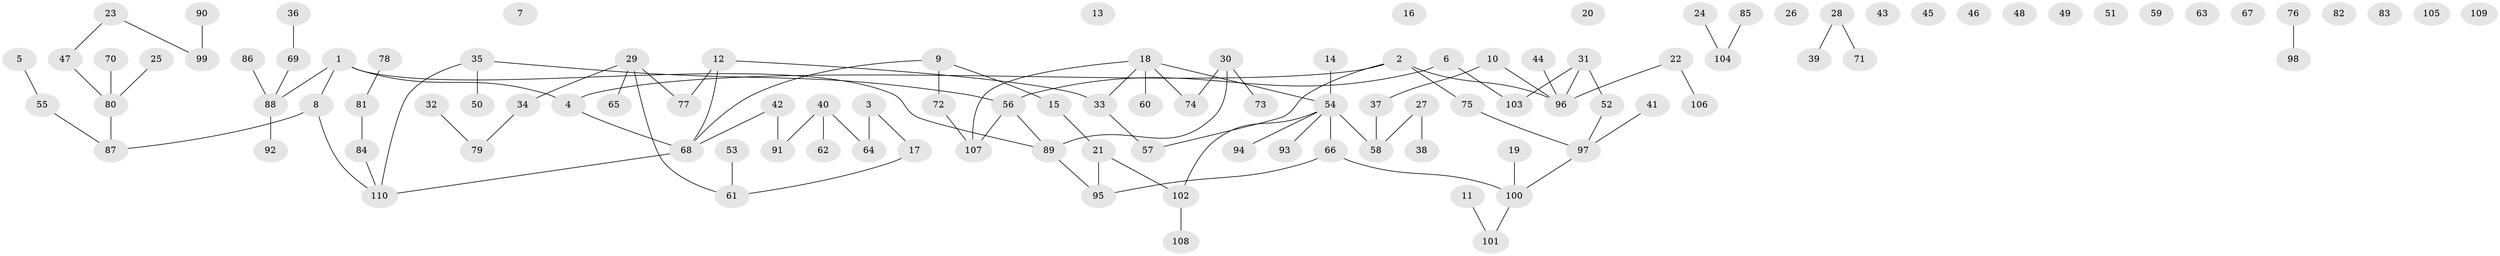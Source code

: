 // Generated by graph-tools (version 1.1) at 2025/00/03/09/25 03:00:46]
// undirected, 110 vertices, 102 edges
graph export_dot {
graph [start="1"]
  node [color=gray90,style=filled];
  1;
  2;
  3;
  4;
  5;
  6;
  7;
  8;
  9;
  10;
  11;
  12;
  13;
  14;
  15;
  16;
  17;
  18;
  19;
  20;
  21;
  22;
  23;
  24;
  25;
  26;
  27;
  28;
  29;
  30;
  31;
  32;
  33;
  34;
  35;
  36;
  37;
  38;
  39;
  40;
  41;
  42;
  43;
  44;
  45;
  46;
  47;
  48;
  49;
  50;
  51;
  52;
  53;
  54;
  55;
  56;
  57;
  58;
  59;
  60;
  61;
  62;
  63;
  64;
  65;
  66;
  67;
  68;
  69;
  70;
  71;
  72;
  73;
  74;
  75;
  76;
  77;
  78;
  79;
  80;
  81;
  82;
  83;
  84;
  85;
  86;
  87;
  88;
  89;
  90;
  91;
  92;
  93;
  94;
  95;
  96;
  97;
  98;
  99;
  100;
  101;
  102;
  103;
  104;
  105;
  106;
  107;
  108;
  109;
  110;
  1 -- 4;
  1 -- 8;
  1 -- 88;
  1 -- 89;
  2 -- 4;
  2 -- 57;
  2 -- 75;
  2 -- 96;
  3 -- 17;
  3 -- 64;
  4 -- 68;
  5 -- 55;
  6 -- 56;
  6 -- 103;
  8 -- 87;
  8 -- 110;
  9 -- 15;
  9 -- 68;
  9 -- 72;
  10 -- 37;
  10 -- 96;
  11 -- 101;
  12 -- 33;
  12 -- 68;
  12 -- 77;
  14 -- 54;
  15 -- 21;
  17 -- 61;
  18 -- 33;
  18 -- 54;
  18 -- 60;
  18 -- 74;
  18 -- 107;
  19 -- 100;
  21 -- 95;
  21 -- 102;
  22 -- 96;
  22 -- 106;
  23 -- 47;
  23 -- 99;
  24 -- 104;
  25 -- 80;
  27 -- 38;
  27 -- 58;
  28 -- 39;
  28 -- 71;
  29 -- 34;
  29 -- 61;
  29 -- 65;
  29 -- 77;
  30 -- 73;
  30 -- 74;
  30 -- 89;
  31 -- 52;
  31 -- 96;
  31 -- 103;
  32 -- 79;
  33 -- 57;
  34 -- 79;
  35 -- 50;
  35 -- 56;
  35 -- 110;
  36 -- 69;
  37 -- 58;
  40 -- 62;
  40 -- 64;
  40 -- 91;
  41 -- 97;
  42 -- 68;
  42 -- 91;
  44 -- 96;
  47 -- 80;
  52 -- 97;
  53 -- 61;
  54 -- 58;
  54 -- 66;
  54 -- 93;
  54 -- 94;
  54 -- 102;
  55 -- 87;
  56 -- 89;
  56 -- 107;
  66 -- 95;
  66 -- 100;
  68 -- 110;
  69 -- 88;
  70 -- 80;
  72 -- 107;
  75 -- 97;
  76 -- 98;
  78 -- 81;
  80 -- 87;
  81 -- 84;
  84 -- 110;
  85 -- 104;
  86 -- 88;
  88 -- 92;
  89 -- 95;
  90 -- 99;
  97 -- 100;
  100 -- 101;
  102 -- 108;
}
